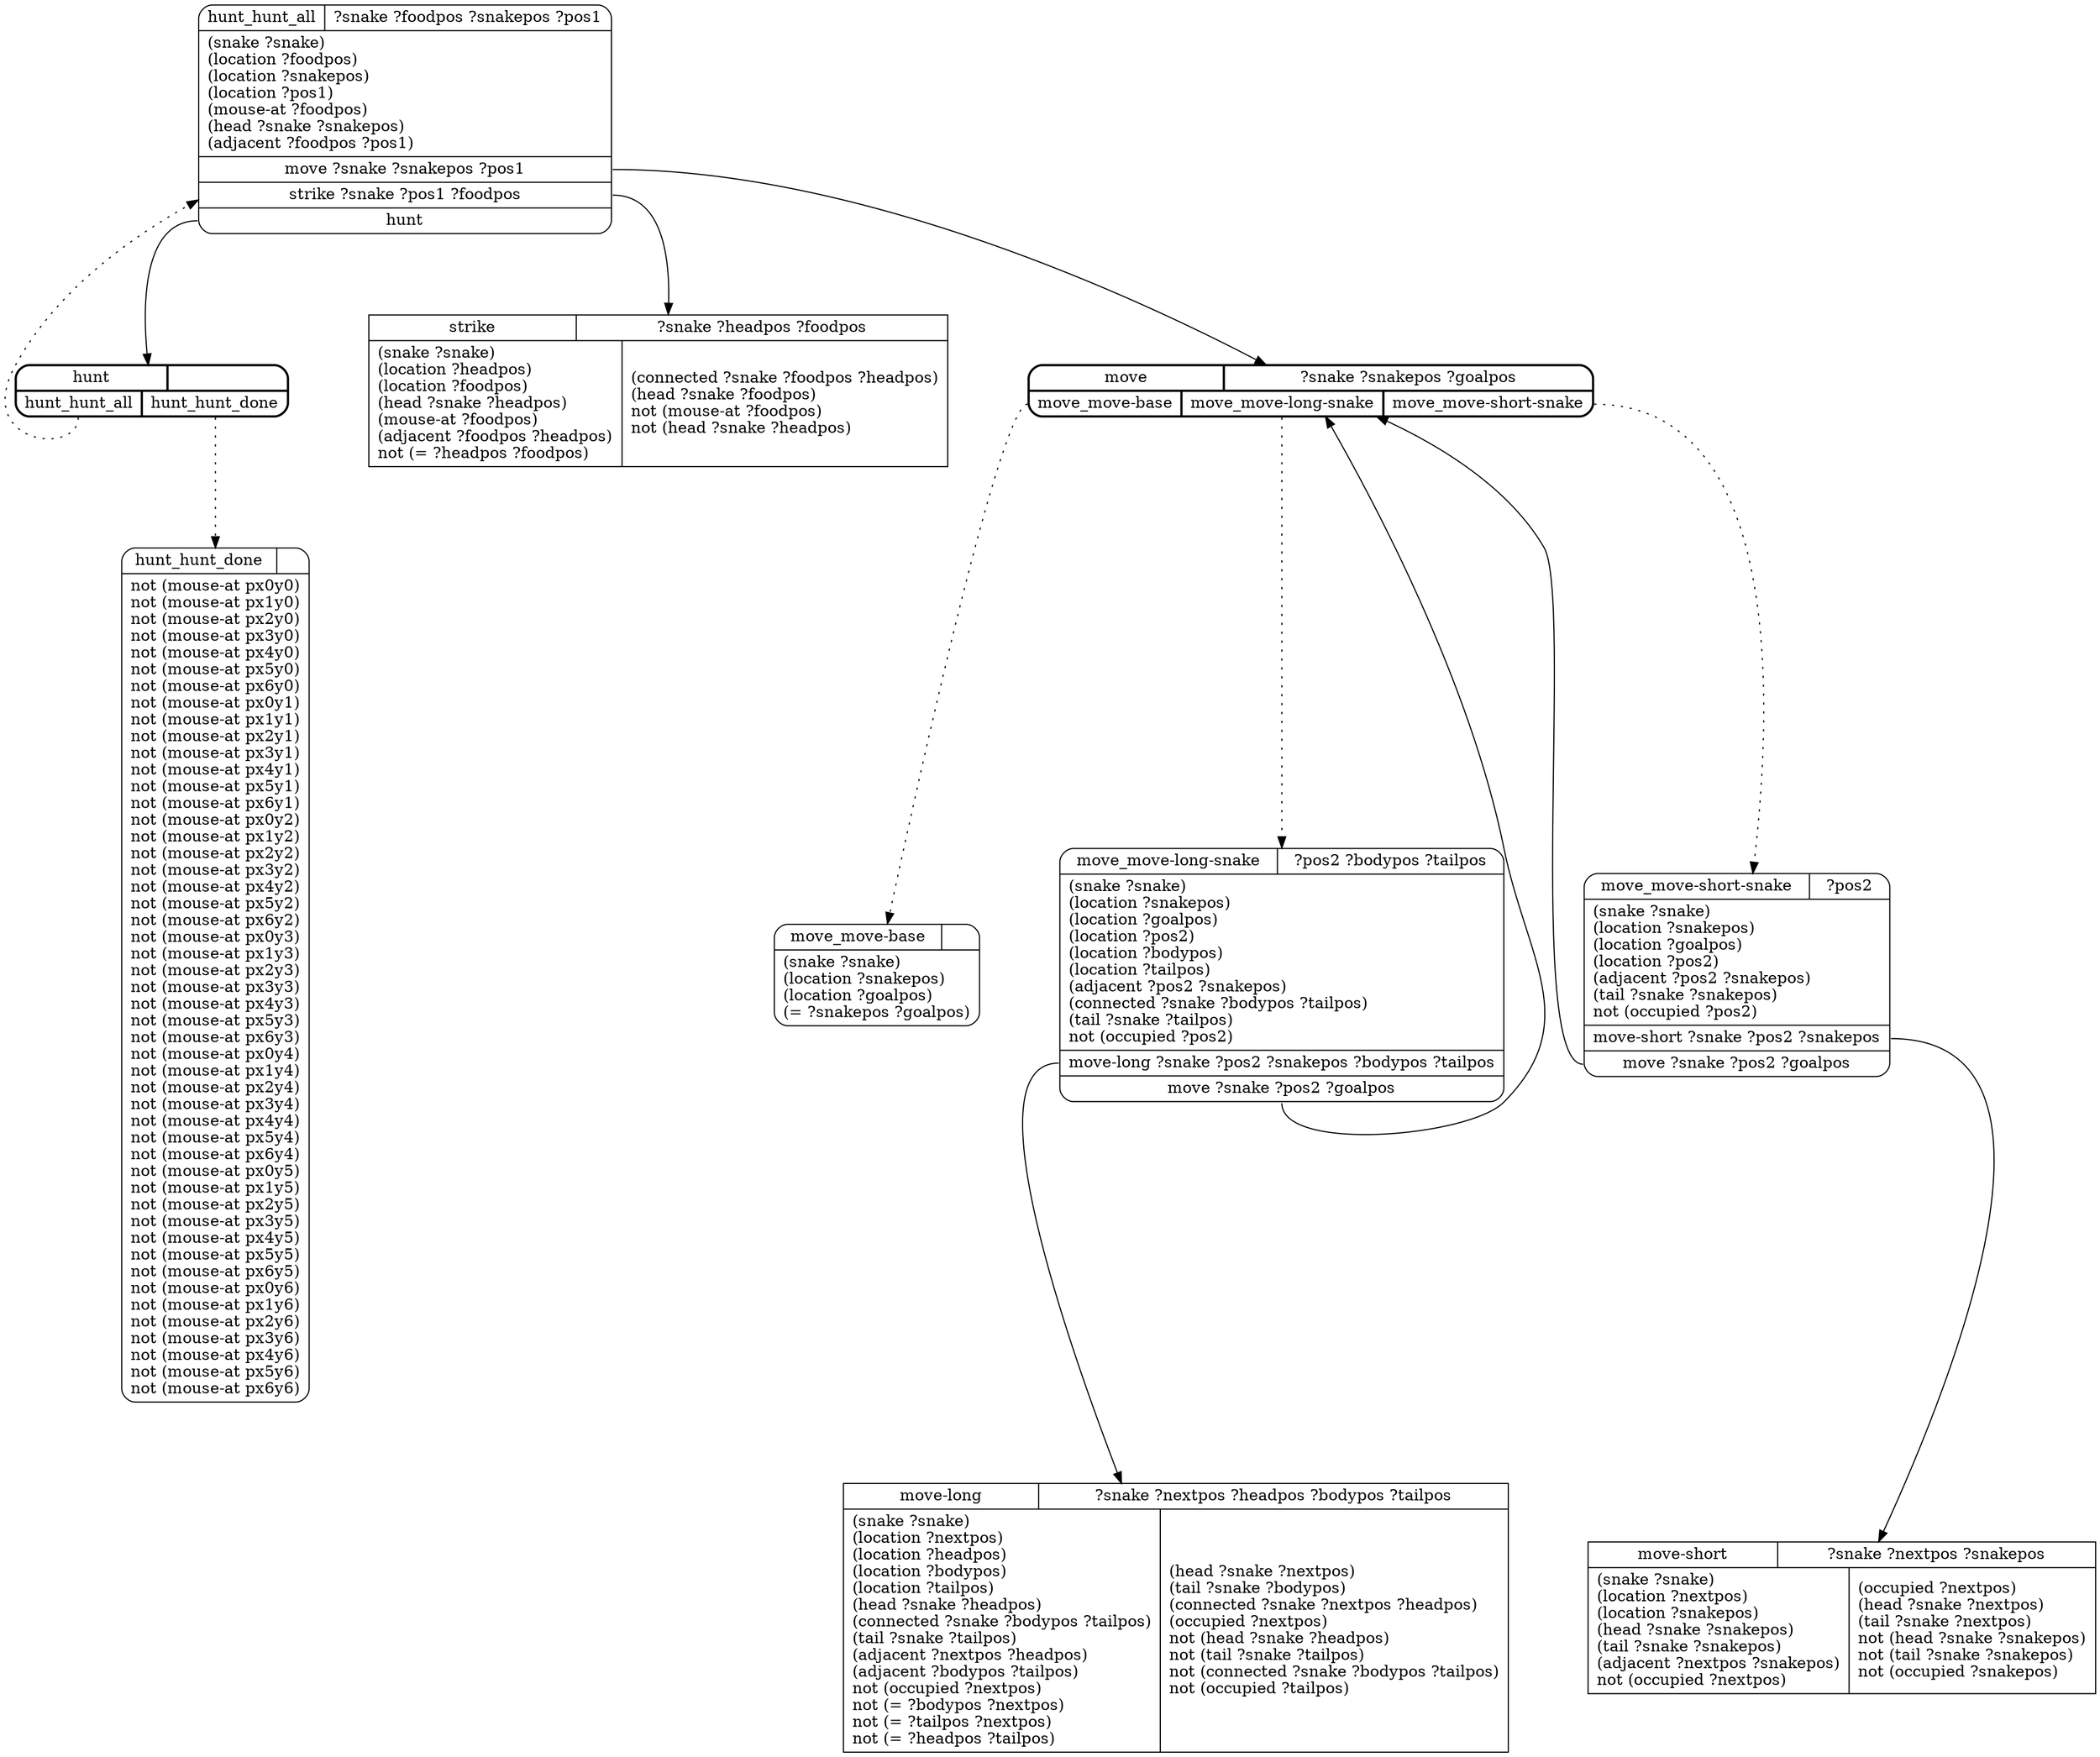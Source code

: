 // Generated by Hype
digraph "snake" {
  nodesep=1
  ranksep=1
  // Operators
  "strike" [
    shape=record
    label="{{strike|?snake ?headpos ?foodpos}|{(snake ?snake)\l(location ?headpos)\l(location ?foodpos)\l(head ?snake ?headpos)\l(mouse-at ?foodpos)\l(adjacent ?foodpos ?headpos)\lnot (= ?headpos ?foodpos)\l|(connected ?snake ?foodpos ?headpos)\l(head ?snake ?foodpos)\lnot (mouse-at ?foodpos)\lnot (head ?snake ?headpos)\l}}"
  ]
  "move-short" [
    shape=record
    label="{{move-short|?snake ?nextpos ?snakepos}|{(snake ?snake)\l(location ?nextpos)\l(location ?snakepos)\l(head ?snake ?snakepos)\l(tail ?snake ?snakepos)\l(adjacent ?nextpos ?snakepos)\lnot (occupied ?nextpos)\l|(occupied ?nextpos)\l(head ?snake ?nextpos)\l(tail ?snake ?nextpos)\lnot (head ?snake ?snakepos)\lnot (tail ?snake ?snakepos)\lnot (occupied ?snakepos)\l}}"
  ]
  "move-long" [
    shape=record
    label="{{move-long|?snake ?nextpos ?headpos ?bodypos ?tailpos}|{(snake ?snake)\l(location ?nextpos)\l(location ?headpos)\l(location ?bodypos)\l(location ?tailpos)\l(head ?snake ?headpos)\l(connected ?snake ?bodypos ?tailpos)\l(tail ?snake ?tailpos)\l(adjacent ?nextpos ?headpos)\l(adjacent ?bodypos ?tailpos)\lnot (occupied ?nextpos)\lnot (= ?bodypos ?nextpos)\lnot (= ?tailpos ?nextpos)\lnot (= ?headpos ?tailpos)\l|(head ?snake ?nextpos)\l(tail ?snake ?bodypos)\l(connected ?snake ?nextpos ?headpos)\l(occupied ?nextpos)\lnot (head ?snake ?headpos)\lnot (tail ?snake ?tailpos)\lnot (connected ?snake ?bodypos ?tailpos)\lnot (occupied ?tailpos)\l}}"
  ]
  // Methods
  "hunt" [
    shape=Mrecord
    style=bold
    label="{{hunt|}|{<n0>hunt_hunt_all|<n1>hunt_hunt_done}}"
  ]
  "label_hunt_hunt_all" [
    shape=Mrecord
    label="{{hunt_hunt_all|?snake ?foodpos ?snakepos ?pos1}|(snake ?snake)\l(location ?foodpos)\l(location ?snakepos)\l(location ?pos1)\l(mouse-at ?foodpos)\l(head ?snake ?snakepos)\l(adjacent ?foodpos ?pos1)\l|<n0>move ?snake ?snakepos ?pos1|<n1>strike ?snake ?pos1 ?foodpos|<n2>hunt}"
  ]
  "hunt":n0 -> "label_hunt_hunt_all" [style=dotted]
  "label_hunt_hunt_all":n0 -> "move"
  "label_hunt_hunt_all":n1 -> "strike"
  "label_hunt_hunt_all":n2 -> "hunt"
  "label_hunt_hunt_done" [
    shape=Mrecord
    label="{{hunt_hunt_done|}|not (mouse-at px0y0)\lnot (mouse-at px1y0)\lnot (mouse-at px2y0)\lnot (mouse-at px3y0)\lnot (mouse-at px4y0)\lnot (mouse-at px5y0)\lnot (mouse-at px6y0)\lnot (mouse-at px0y1)\lnot (mouse-at px1y1)\lnot (mouse-at px2y1)\lnot (mouse-at px3y1)\lnot (mouse-at px4y1)\lnot (mouse-at px5y1)\lnot (mouse-at px6y1)\lnot (mouse-at px0y2)\lnot (mouse-at px1y2)\lnot (mouse-at px2y2)\lnot (mouse-at px3y2)\lnot (mouse-at px4y2)\lnot (mouse-at px5y2)\lnot (mouse-at px6y2)\lnot (mouse-at px0y3)\lnot (mouse-at px1y3)\lnot (mouse-at px2y3)\lnot (mouse-at px3y3)\lnot (mouse-at px4y3)\lnot (mouse-at px5y3)\lnot (mouse-at px6y3)\lnot (mouse-at px0y4)\lnot (mouse-at px1y4)\lnot (mouse-at px2y4)\lnot (mouse-at px3y4)\lnot (mouse-at px4y4)\lnot (mouse-at px5y4)\lnot (mouse-at px6y4)\lnot (mouse-at px0y5)\lnot (mouse-at px1y5)\lnot (mouse-at px2y5)\lnot (mouse-at px3y5)\lnot (mouse-at px4y5)\lnot (mouse-at px5y5)\lnot (mouse-at px6y5)\lnot (mouse-at px0y6)\lnot (mouse-at px1y6)\lnot (mouse-at px2y6)\lnot (mouse-at px3y6)\lnot (mouse-at px4y6)\lnot (mouse-at px5y6)\lnot (mouse-at px6y6)\l}"
  ]
  "hunt":n1 -> "label_hunt_hunt_done" [style=dotted]
  "move" [
    shape=Mrecord
    style=bold
    label="{{move|?snake ?snakepos ?goalpos}|{<n0>move_move-base|<n1>move_move-long-snake|<n2>move_move-short-snake}}"
  ]
  "label_move_move-base" [
    shape=Mrecord
    label="{{move_move-base|}|(snake ?snake)\l(location ?snakepos)\l(location ?goalpos)\l(= ?snakepos ?goalpos)\l}"
  ]
  "move":n0 -> "label_move_move-base" [style=dotted]
  "label_move_move-long-snake" [
    shape=Mrecord
    label="{{move_move-long-snake|?pos2 ?bodypos ?tailpos}|(snake ?snake)\l(location ?snakepos)\l(location ?goalpos)\l(location ?pos2)\l(location ?bodypos)\l(location ?tailpos)\l(adjacent ?pos2 ?snakepos)\l(connected ?snake ?bodypos ?tailpos)\l(tail ?snake ?tailpos)\lnot (occupied ?pos2)\l|<n0>move-long ?snake ?pos2 ?snakepos ?bodypos ?tailpos|<n1>move ?snake ?pos2 ?goalpos}"
  ]
  "move":n1 -> "label_move_move-long-snake" [style=dotted]
  "label_move_move-long-snake":n0 -> "move-long"
  "label_move_move-long-snake":n1 -> "move"
  "label_move_move-short-snake" [
    shape=Mrecord
    label="{{move_move-short-snake|?pos2}|(snake ?snake)\l(location ?snakepos)\l(location ?goalpos)\l(location ?pos2)\l(adjacent ?pos2 ?snakepos)\l(tail ?snake ?snakepos)\lnot (occupied ?pos2)\l|<n0>move-short ?snake ?pos2 ?snakepos|<n1>move ?snake ?pos2 ?goalpos}"
  ]
  "move":n2 -> "label_move_move-short-snake" [style=dotted]
  "label_move_move-short-snake":n0 -> "move-short"
  "label_move_move-short-snake":n1 -> "move"
}